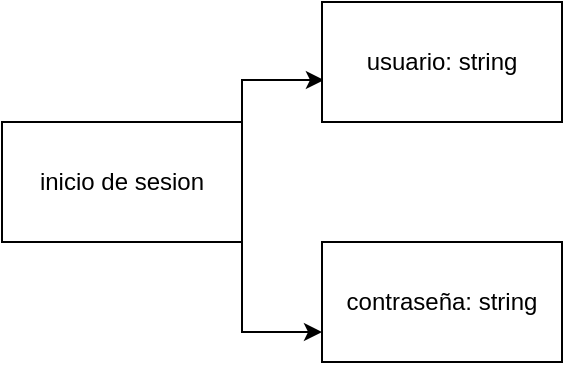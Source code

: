 <mxfile version="20.8.11" type="github"><diagram name="Página-1" id="qjv9qAtHxTGm-BI_12KG"><mxGraphModel dx="1434" dy="796" grid="1" gridSize="10" guides="1" tooltips="1" connect="1" arrows="1" fold="1" page="1" pageScale="1" pageWidth="1400" pageHeight="850" math="0" shadow="0"><root><mxCell id="0"/><mxCell id="1" parent="0"/><mxCell id="zsq0d8mh95otnDpOD5Cf-9" style="edgeStyle=orthogonalEdgeStyle;rounded=0;orthogonalLoop=1;jettySize=auto;html=1;exitX=1;exitY=0;exitDx=0;exitDy=0;entryX=0.008;entryY=0.65;entryDx=0;entryDy=0;entryPerimeter=0;" edge="1" parent="1" source="zsq0d8mh95otnDpOD5Cf-6" target="zsq0d8mh95otnDpOD5Cf-7"><mxGeometry relative="1" as="geometry"/></mxCell><mxCell id="zsq0d8mh95otnDpOD5Cf-10" style="edgeStyle=orthogonalEdgeStyle;rounded=0;orthogonalLoop=1;jettySize=auto;html=1;exitX=1;exitY=1;exitDx=0;exitDy=0;entryX=0;entryY=0.75;entryDx=0;entryDy=0;" edge="1" parent="1" source="zsq0d8mh95otnDpOD5Cf-6" target="zsq0d8mh95otnDpOD5Cf-8"><mxGeometry relative="1" as="geometry"/></mxCell><mxCell id="zsq0d8mh95otnDpOD5Cf-6" value="inicio de sesion" style="rounded=0;whiteSpace=wrap;html=1;" vertex="1" parent="1"><mxGeometry x="120" y="180" width="120" height="60" as="geometry"/></mxCell><mxCell id="zsq0d8mh95otnDpOD5Cf-7" value="usuario: string" style="rounded=0;whiteSpace=wrap;html=1;" vertex="1" parent="1"><mxGeometry x="280" y="120" width="120" height="60" as="geometry"/></mxCell><mxCell id="zsq0d8mh95otnDpOD5Cf-8" value="contraseña: string" style="rounded=0;whiteSpace=wrap;html=1;" vertex="1" parent="1"><mxGeometry x="280" y="240" width="120" height="60" as="geometry"/></mxCell></root></mxGraphModel></diagram></mxfile>